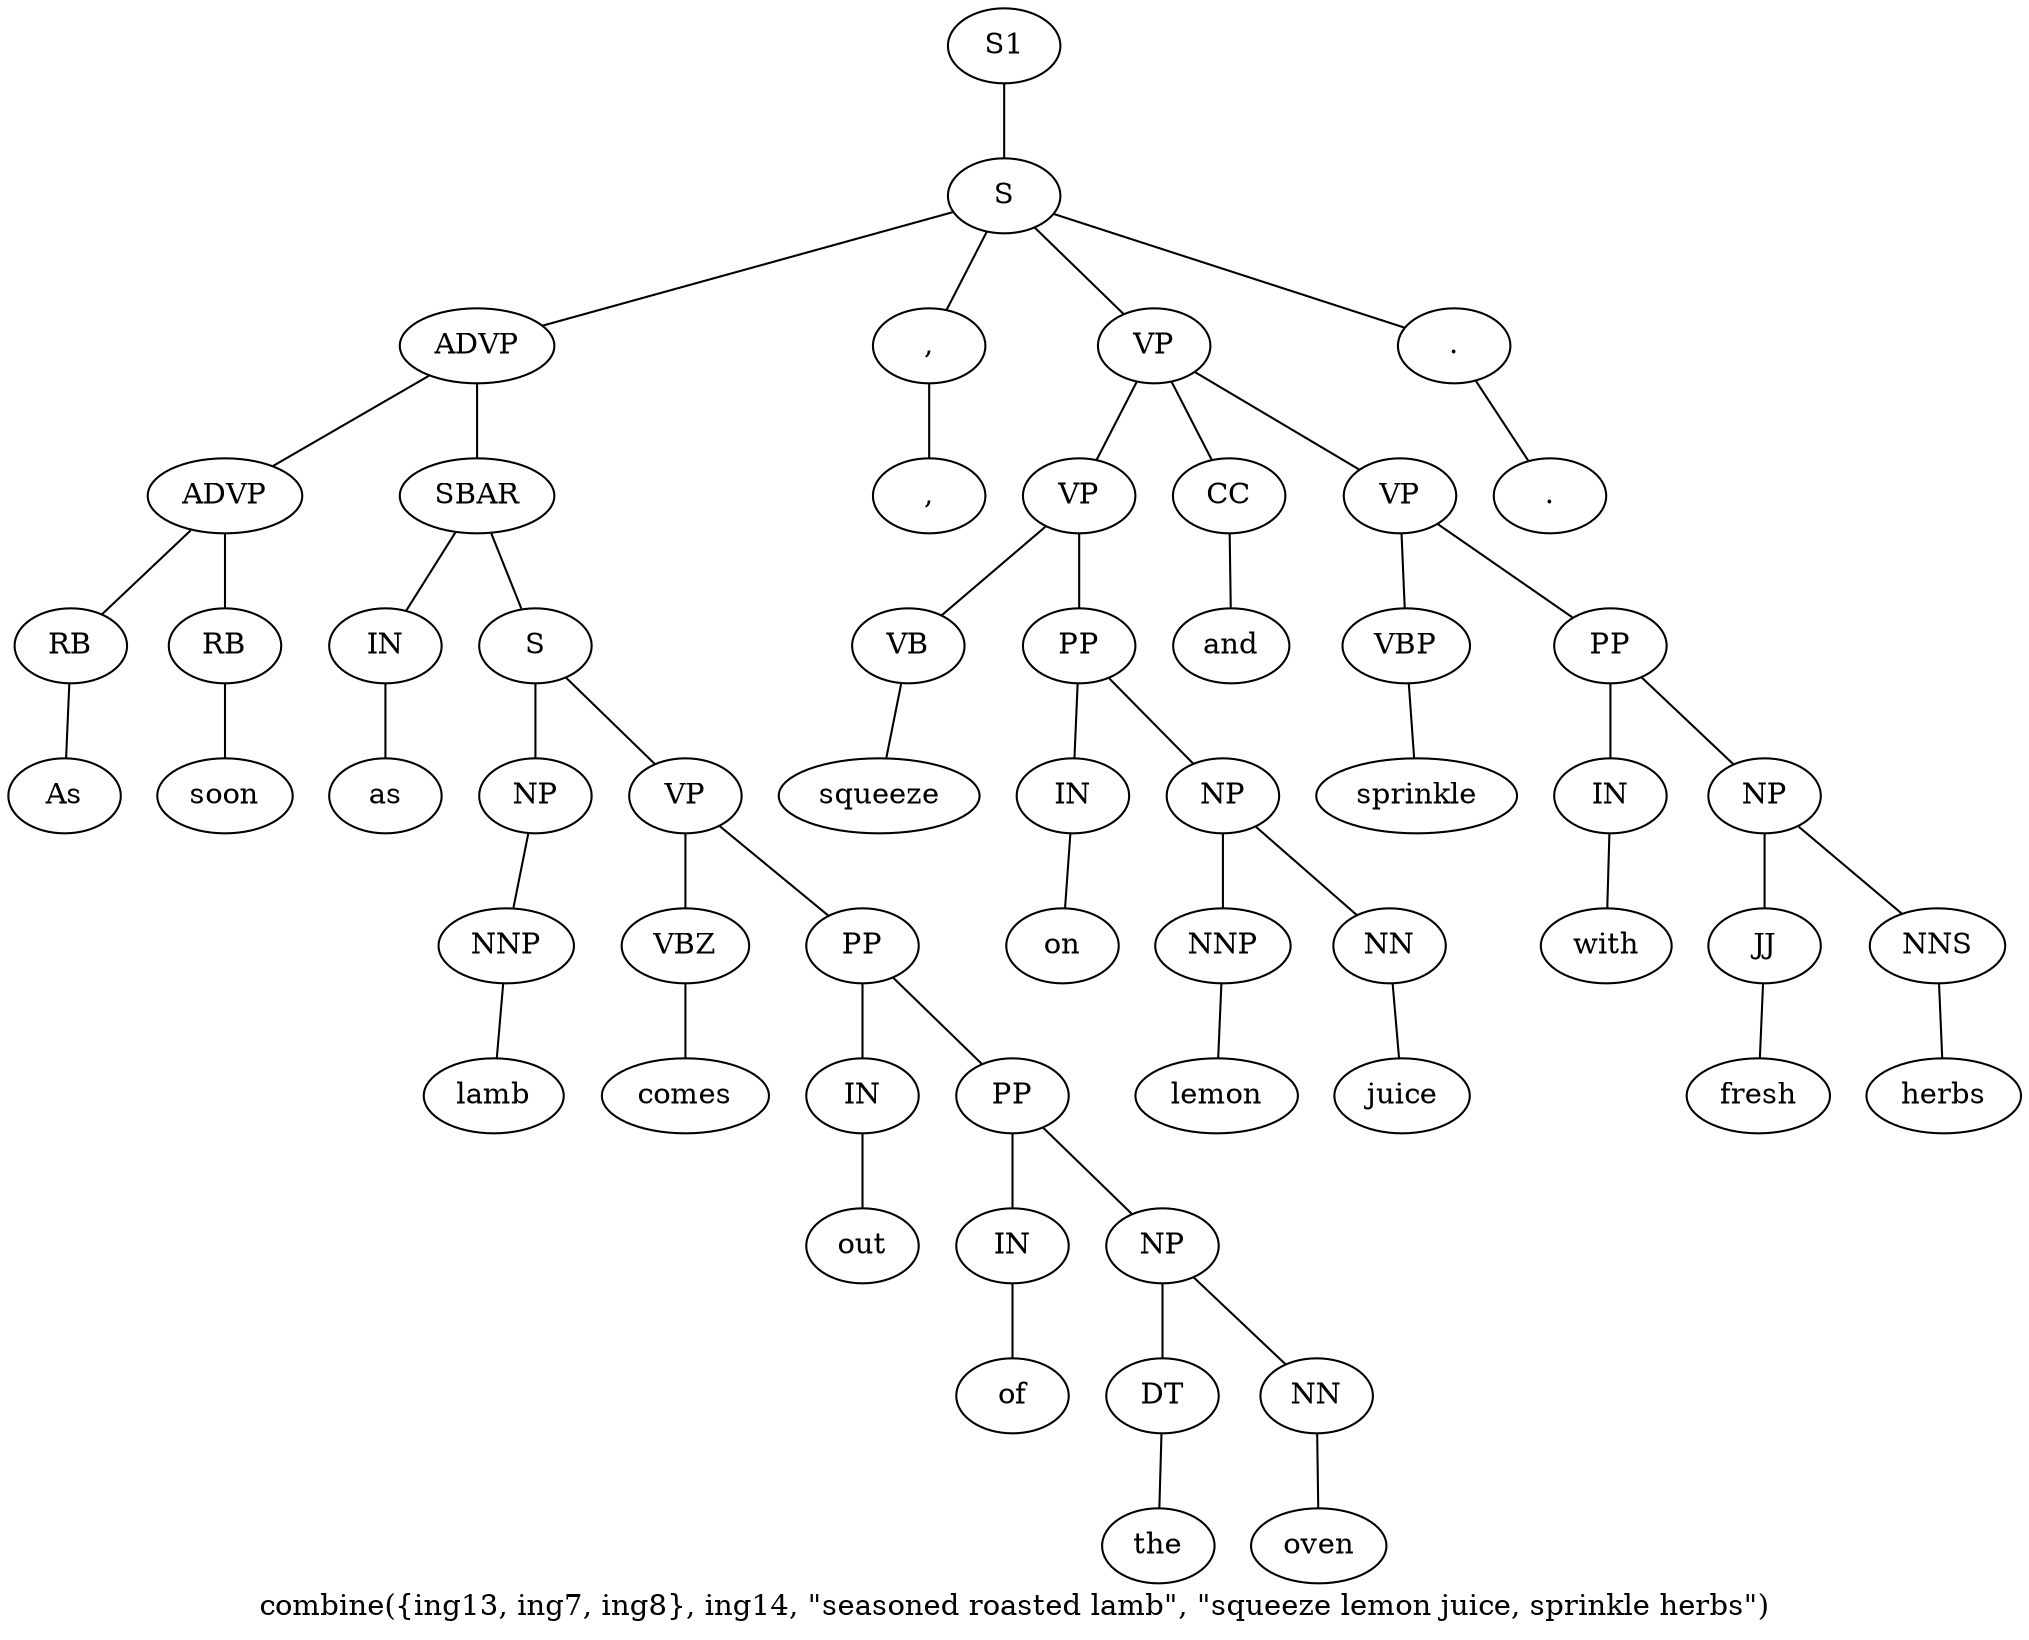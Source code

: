 graph SyntaxGraph {
	label = "combine({ing13, ing7, ing8}, ing14, \"seasoned roasted lamb\", \"squeeze lemon juice, sprinkle herbs\")";
	Node0 [label="S1"];
	Node1 [label="S"];
	Node2 [label="ADVP"];
	Node3 [label="ADVP"];
	Node4 [label="RB"];
	Node5 [label="As"];
	Node6 [label="RB"];
	Node7 [label="soon"];
	Node8 [label="SBAR"];
	Node9 [label="IN"];
	Node10 [label="as"];
	Node11 [label="S"];
	Node12 [label="NP"];
	Node13 [label="NNP"];
	Node14 [label="lamb"];
	Node15 [label="VP"];
	Node16 [label="VBZ"];
	Node17 [label="comes"];
	Node18 [label="PP"];
	Node19 [label="IN"];
	Node20 [label="out"];
	Node21 [label="PP"];
	Node22 [label="IN"];
	Node23 [label="of"];
	Node24 [label="NP"];
	Node25 [label="DT"];
	Node26 [label="the"];
	Node27 [label="NN"];
	Node28 [label="oven"];
	Node29 [label=","];
	Node30 [label=","];
	Node31 [label="VP"];
	Node32 [label="VP"];
	Node33 [label="VB"];
	Node34 [label="squeeze"];
	Node35 [label="PP"];
	Node36 [label="IN"];
	Node37 [label="on"];
	Node38 [label="NP"];
	Node39 [label="NNP"];
	Node40 [label="lemon"];
	Node41 [label="NN"];
	Node42 [label="juice"];
	Node43 [label="CC"];
	Node44 [label="and"];
	Node45 [label="VP"];
	Node46 [label="VBP"];
	Node47 [label="sprinkle"];
	Node48 [label="PP"];
	Node49 [label="IN"];
	Node50 [label="with"];
	Node51 [label="NP"];
	Node52 [label="JJ"];
	Node53 [label="fresh"];
	Node54 [label="NNS"];
	Node55 [label="herbs"];
	Node56 [label="."];
	Node57 [label="."];

	Node0 -- Node1;
	Node1 -- Node2;
	Node1 -- Node29;
	Node1 -- Node31;
	Node1 -- Node56;
	Node2 -- Node3;
	Node2 -- Node8;
	Node3 -- Node4;
	Node3 -- Node6;
	Node4 -- Node5;
	Node6 -- Node7;
	Node8 -- Node9;
	Node8 -- Node11;
	Node9 -- Node10;
	Node11 -- Node12;
	Node11 -- Node15;
	Node12 -- Node13;
	Node13 -- Node14;
	Node15 -- Node16;
	Node15 -- Node18;
	Node16 -- Node17;
	Node18 -- Node19;
	Node18 -- Node21;
	Node19 -- Node20;
	Node21 -- Node22;
	Node21 -- Node24;
	Node22 -- Node23;
	Node24 -- Node25;
	Node24 -- Node27;
	Node25 -- Node26;
	Node27 -- Node28;
	Node29 -- Node30;
	Node31 -- Node32;
	Node31 -- Node43;
	Node31 -- Node45;
	Node32 -- Node33;
	Node32 -- Node35;
	Node33 -- Node34;
	Node35 -- Node36;
	Node35 -- Node38;
	Node36 -- Node37;
	Node38 -- Node39;
	Node38 -- Node41;
	Node39 -- Node40;
	Node41 -- Node42;
	Node43 -- Node44;
	Node45 -- Node46;
	Node45 -- Node48;
	Node46 -- Node47;
	Node48 -- Node49;
	Node48 -- Node51;
	Node49 -- Node50;
	Node51 -- Node52;
	Node51 -- Node54;
	Node52 -- Node53;
	Node54 -- Node55;
	Node56 -- Node57;
}
